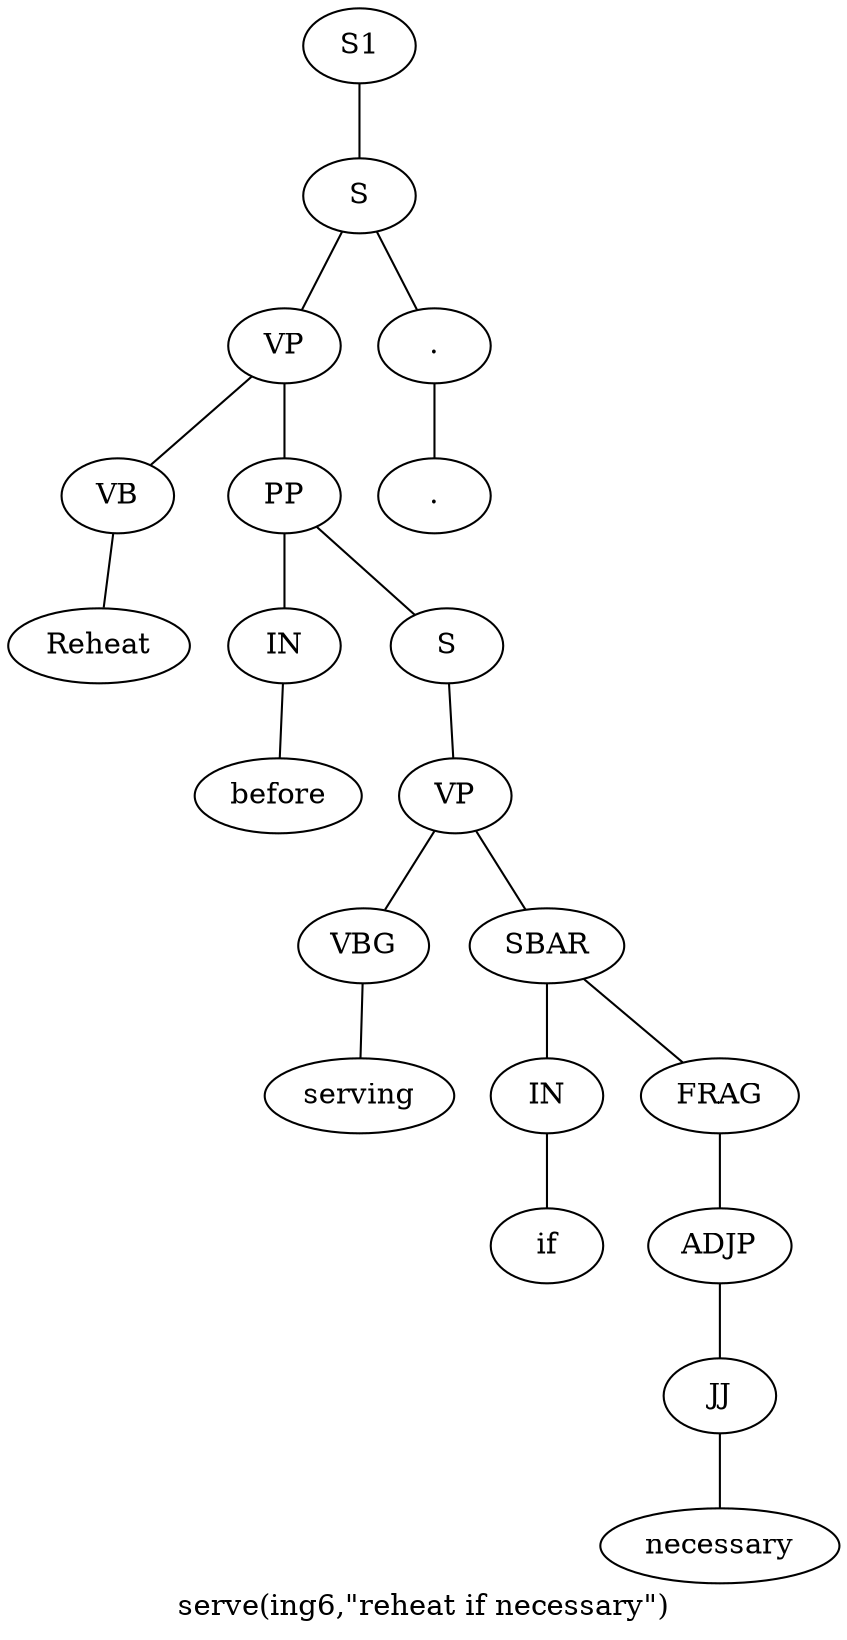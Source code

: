 graph SyntaxGraph {
	label = "serve(ing6,\"reheat if necessary\")";
	Node0 [label="S1"];
	Node1 [label="S"];
	Node2 [label="VP"];
	Node3 [label="VB"];
	Node4 [label="Reheat"];
	Node5 [label="PP"];
	Node6 [label="IN"];
	Node7 [label="before"];
	Node8 [label="S"];
	Node9 [label="VP"];
	Node10 [label="VBG"];
	Node11 [label="serving"];
	Node12 [label="SBAR"];
	Node13 [label="IN"];
	Node14 [label="if"];
	Node15 [label="FRAG"];
	Node16 [label="ADJP"];
	Node17 [label="JJ"];
	Node18 [label="necessary"];
	Node19 [label="."];
	Node20 [label="."];

	Node0 -- Node1;
	Node1 -- Node2;
	Node1 -- Node19;
	Node2 -- Node3;
	Node2 -- Node5;
	Node3 -- Node4;
	Node5 -- Node6;
	Node5 -- Node8;
	Node6 -- Node7;
	Node8 -- Node9;
	Node9 -- Node10;
	Node9 -- Node12;
	Node10 -- Node11;
	Node12 -- Node13;
	Node12 -- Node15;
	Node13 -- Node14;
	Node15 -- Node16;
	Node16 -- Node17;
	Node17 -- Node18;
	Node19 -- Node20;
}